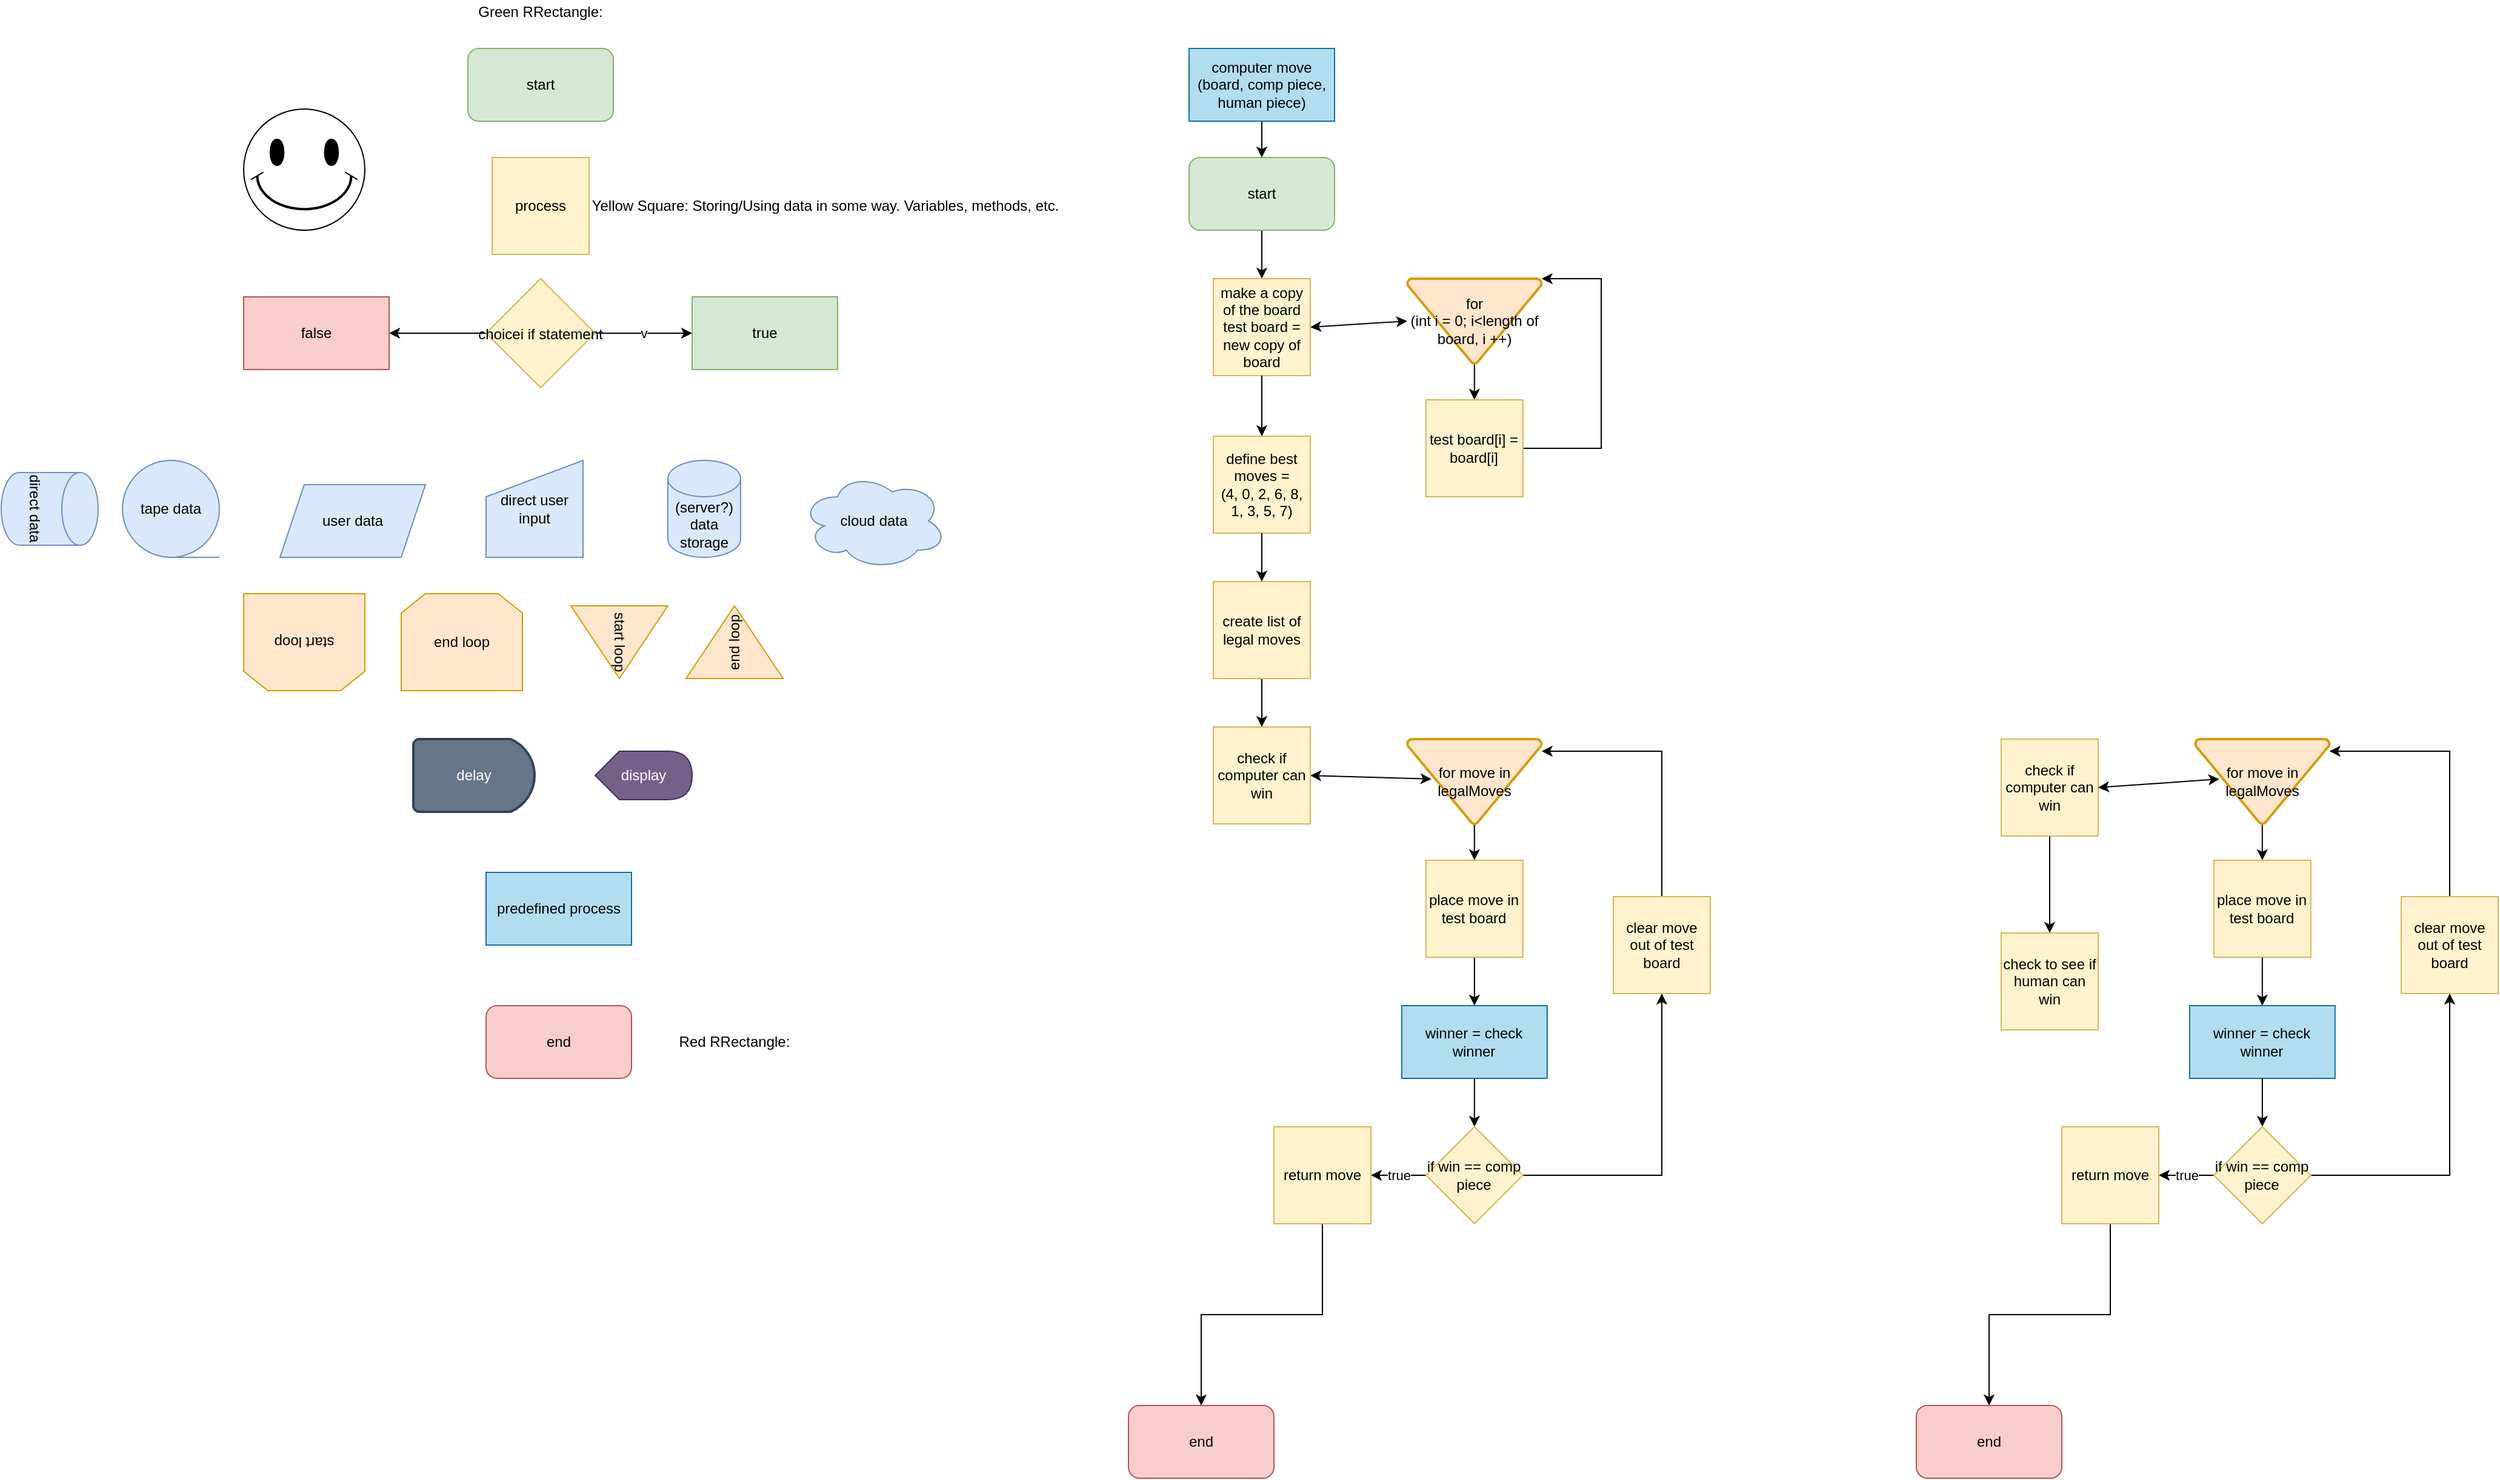 <mxfile version="14.4.2" type="device"><diagram id="IwnHKjlTreXKBmOCH3GP" name="Page-1"><mxGraphModel dx="2272" dy="828" grid="1" gridSize="10" guides="1" tooltips="1" connect="1" arrows="1" fold="1" page="1" pageScale="1" pageWidth="850" pageHeight="1100" math="0" shadow="0"><root><mxCell id="0"/><mxCell id="1" parent="0"/><mxCell id="O2Inje2kVSlUdP7AjP61-4" value="start" style="rounded=1;whiteSpace=wrap;html=1;fillColor=#d5e8d4;strokeColor=#82b366;" parent="1" vertex="1"><mxGeometry x="205" y="70" width="120" height="60" as="geometry"/></mxCell><mxCell id="O2Inje2kVSlUdP7AjP61-5" value="end" style="rounded=1;whiteSpace=wrap;html=1;fillColor=#f8cecc;strokeColor=#b85450;" parent="1" vertex="1"><mxGeometry x="220" y="860" width="120" height="60" as="geometry"/></mxCell><mxCell id="O2Inje2kVSlUdP7AjP61-6" value="process" style="whiteSpace=wrap;html=1;aspect=fixed;fillColor=#fff2cc;strokeColor=#d6b656;" parent="1" vertex="1"><mxGeometry x="225" y="160" width="80" height="80" as="geometry"/></mxCell><mxCell id="O2Inje2kVSlUdP7AjP61-7" value="Green RRectangle:" style="text;html=1;strokeColor=none;fillColor=none;align=center;verticalAlign=middle;whiteSpace=wrap;rounded=0;" parent="1" vertex="1"><mxGeometry x="190" y="30" width="150" height="20" as="geometry"/></mxCell><mxCell id="O2Inje2kVSlUdP7AjP61-8" value="Red RRectangle:" style="text;html=1;strokeColor=none;fillColor=none;align=center;verticalAlign=middle;whiteSpace=wrap;rounded=0;" parent="1" vertex="1"><mxGeometry x="350" y="880" width="150" height="20" as="geometry"/></mxCell><mxCell id="O2Inje2kVSlUdP7AjP61-9" value="Yellow Square: Storing/Using data in some way. Variables, methods, etc." style="text;html=1;strokeColor=none;fillColor=none;align=center;verticalAlign=middle;whiteSpace=wrap;rounded=0;" parent="1" vertex="1"><mxGeometry x="300" y="190" width="400" height="20" as="geometry"/></mxCell><mxCell id="O2Inje2kVSlUdP7AjP61-17" style="edgeStyle=orthogonalEdgeStyle;rounded=0;orthogonalLoop=1;jettySize=auto;html=1;exitX=0;exitY=0.5;exitDx=0;exitDy=0;entryX=1;entryY=0.5;entryDx=0;entryDy=0;" parent="1" source="O2Inje2kVSlUdP7AjP61-11" target="O2Inje2kVSlUdP7AjP61-13" edge="1"><mxGeometry relative="1" as="geometry"/></mxCell><mxCell id="O2Inje2kVSlUdP7AjP61-18" value="v" style="edgeStyle=orthogonalEdgeStyle;rounded=0;orthogonalLoop=1;jettySize=auto;html=1;exitX=1;exitY=0.5;exitDx=0;exitDy=0;entryX=0;entryY=0.5;entryDx=0;entryDy=0;" parent="1" source="O2Inje2kVSlUdP7AjP61-11" target="O2Inje2kVSlUdP7AjP61-12" edge="1"><mxGeometry relative="1" as="geometry"/></mxCell><mxCell id="O2Inje2kVSlUdP7AjP61-11" value="choicei if statement" style="rhombus;fillColor=#fff2cc;strokeColor=#d6b656;" parent="1" vertex="1"><mxGeometry x="220" y="260" width="90" height="90" as="geometry"/></mxCell><mxCell id="O2Inje2kVSlUdP7AjP61-12" value="true" style="rounded=0;whiteSpace=wrap;html=1;fillColor=#d5e8d4;strokeColor=#82b366;" parent="1" vertex="1"><mxGeometry x="390" y="275" width="120" height="60" as="geometry"/></mxCell><mxCell id="O2Inje2kVSlUdP7AjP61-13" value="false" style="rounded=0;whiteSpace=wrap;html=1;fillColor=#f8cecc;strokeColor=#b85450;" parent="1" vertex="1"><mxGeometry x="20" y="275" width="120" height="60" as="geometry"/></mxCell><mxCell id="O2Inje2kVSlUdP7AjP61-19" value="user data" style="shape=parallelogram;perimeter=parallelogramPerimeter;whiteSpace=wrap;html=1;fixedSize=1;fillColor=#dae8fc;strokeColor=#6c8ebf;" parent="1" vertex="1"><mxGeometry x="50" y="430" width="120" height="60" as="geometry"/></mxCell><mxCell id="O2Inje2kVSlUdP7AjP61-20" value="direct user input" style="shape=manualInput;whiteSpace=wrap;html=1;fillColor=#dae8fc;strokeColor=#6c8ebf;" parent="1" vertex="1"><mxGeometry x="220" y="410" width="80" height="80" as="geometry"/></mxCell><mxCell id="O2Inje2kVSlUdP7AjP61-21" value="(server?)&lt;br&gt;data storage" style="shape=cylinder3;whiteSpace=wrap;html=1;boundedLbl=1;backgroundOutline=1;size=15;fillColor=#dae8fc;strokeColor=#6c8ebf;" parent="1" vertex="1"><mxGeometry x="370" y="410" width="60" height="80" as="geometry"/></mxCell><mxCell id="O2Inje2kVSlUdP7AjP61-22" value="cloud data" style="ellipse;shape=cloud;whiteSpace=wrap;html=1;fillColor=#dae8fc;strokeColor=#6c8ebf;" parent="1" vertex="1"><mxGeometry x="480" y="420" width="120" height="80" as="geometry"/></mxCell><mxCell id="O2Inje2kVSlUdP7AjP61-23" value="tape data" style="shape=tapeData;whiteSpace=wrap;html=1;perimeter=ellipsePerimeter;fillColor=#dae8fc;strokeColor=#6c8ebf;" parent="1" vertex="1"><mxGeometry x="-80" y="410" width="80" height="80" as="geometry"/></mxCell><mxCell id="O2Inje2kVSlUdP7AjP61-24" value="direct data" style="shape=cylinder3;whiteSpace=wrap;html=1;boundedLbl=1;backgroundOutline=1;size=15;rotation=90;fillColor=#dae8fc;strokeColor=#6c8ebf;" parent="1" vertex="1"><mxGeometry x="-170" y="410" width="60" height="80" as="geometry"/></mxCell><mxCell id="O2Inje2kVSlUdP7AjP61-26" value="start loop" style="shape=loopLimit;whiteSpace=wrap;html=1;rotation=-180;fillColor=#ffe6cc;strokeColor=#d79b00;" parent="1" vertex="1"><mxGeometry x="20" y="520" width="100" height="80" as="geometry"/></mxCell><mxCell id="O2Inje2kVSlUdP7AjP61-27" value="end loop" style="shape=loopLimit;whiteSpace=wrap;html=1;fillColor=#ffe6cc;strokeColor=#d79b00;" parent="1" vertex="1"><mxGeometry x="150" y="520" width="100" height="80" as="geometry"/></mxCell><mxCell id="O2Inje2kVSlUdP7AjP61-28" value="" style="verticalLabelPosition=bottom;verticalAlign=top;html=1;shape=mxgraph.basic.smiley" parent="1" vertex="1"><mxGeometry x="20" y="120" width="100" height="100" as="geometry"/></mxCell><mxCell id="O2Inje2kVSlUdP7AjP61-29" value="start loop" style="triangle;whiteSpace=wrap;html=1;rotation=90;fillColor=#ffe6cc;strokeColor=#d79b00;" parent="1" vertex="1"><mxGeometry x="300" y="520" width="60" height="80" as="geometry"/></mxCell><mxCell id="O2Inje2kVSlUdP7AjP61-30" value="end loop" style="triangle;whiteSpace=wrap;html=1;rotation=-90;fillColor=#ffe6cc;strokeColor=#d79b00;" parent="1" vertex="1"><mxGeometry x="395" y="520" width="60" height="80" as="geometry"/></mxCell><mxCell id="O2Inje2kVSlUdP7AjP61-31" value="delay" style="strokeWidth=2;html=1;shape=mxgraph.flowchart.delay;whiteSpace=wrap;fillColor=#647687;strokeColor=#314354;fontColor=#ffffff;" parent="1" vertex="1"><mxGeometry x="160" y="640" width="100" height="60" as="geometry"/></mxCell><mxCell id="O2Inje2kVSlUdP7AjP61-32" value="display" style="shape=display;whiteSpace=wrap;html=1;fillColor=#76608a;strokeColor=#432D57;fontColor=#ffffff;" parent="1" vertex="1"><mxGeometry x="310" y="650" width="80" height="40" as="geometry"/></mxCell><mxCell id="O2Inje2kVSlUdP7AjP61-33" value="predefined process" style="rounded=0;whiteSpace=wrap;html=1;fillColor=#b1ddf0;strokeColor=#10739e;" parent="1" vertex="1"><mxGeometry x="220" y="750" width="120" height="60" as="geometry"/></mxCell><mxCell id="O2Inje2kVSlUdP7AjP61-39" value="" style="edgeStyle=orthogonalEdgeStyle;rounded=0;orthogonalLoop=1;jettySize=auto;html=1;" parent="1" source="O2Inje2kVSlUdP7AjP61-34" target="O2Inje2kVSlUdP7AjP61-35" edge="1"><mxGeometry relative="1" as="geometry"/></mxCell><mxCell id="O2Inje2kVSlUdP7AjP61-34" value="computer move&lt;br&gt;(board, comp piece, human piece)" style="rounded=0;whiteSpace=wrap;html=1;fillColor=#b1ddf0;strokeColor=#10739e;" parent="1" vertex="1"><mxGeometry x="800" y="70" width="120" height="60" as="geometry"/></mxCell><mxCell id="O2Inje2kVSlUdP7AjP61-42" value="" style="edgeStyle=orthogonalEdgeStyle;rounded=0;orthogonalLoop=1;jettySize=auto;html=1;" parent="1" source="O2Inje2kVSlUdP7AjP61-35" target="O2Inje2kVSlUdP7AjP61-40" edge="1"><mxGeometry relative="1" as="geometry"/></mxCell><mxCell id="O2Inje2kVSlUdP7AjP61-35" value="start" style="rounded=1;whiteSpace=wrap;html=1;fillColor=#d5e8d4;strokeColor=#82b366;" parent="1" vertex="1"><mxGeometry x="800" y="160" width="120" height="60" as="geometry"/></mxCell><mxCell id="O2Inje2kVSlUdP7AjP61-40" value="make a copy of the board&lt;br&gt;test board = new copy of board" style="whiteSpace=wrap;html=1;aspect=fixed;fillColor=#fff2cc;strokeColor=#d6b656;" parent="1" vertex="1"><mxGeometry x="820" y="260" width="80" height="80" as="geometry"/></mxCell><mxCell id="O2Inje2kVSlUdP7AjP61-48" value="" style="edgeStyle=orthogonalEdgeStyle;rounded=0;orthogonalLoop=1;jettySize=auto;html=1;" parent="1" source="O2Inje2kVSlUdP7AjP61-44" target="O2Inje2kVSlUdP7AjP61-46" edge="1"><mxGeometry relative="1" as="geometry"/></mxCell><mxCell id="O2Inje2kVSlUdP7AjP61-44" value="for &lt;br&gt;(int i = 0; i&amp;lt;length of board, i ++)" style="strokeWidth=2;html=1;shape=mxgraph.flowchart.merge_or_storage;whiteSpace=wrap;fillColor=#ffe6cc;strokeColor=#d79b00;" parent="1" vertex="1"><mxGeometry x="980" y="260" width="110.83" height="70" as="geometry"/></mxCell><mxCell id="O2Inje2kVSlUdP7AjP61-50" style="edgeStyle=orthogonalEdgeStyle;rounded=0;orthogonalLoop=1;jettySize=auto;html=1;exitX=1;exitY=0.5;exitDx=0;exitDy=0;entryX=1;entryY=0;entryDx=0;entryDy=0;entryPerimeter=0;" parent="1" source="O2Inje2kVSlUdP7AjP61-46" target="O2Inje2kVSlUdP7AjP61-44" edge="1"><mxGeometry relative="1" as="geometry"><mxPoint x="1150" y="260" as="targetPoint"/><Array as="points"><mxPoint x="1140" y="400"/><mxPoint x="1140" y="260"/></Array></mxGeometry></mxCell><mxCell id="O2Inje2kVSlUdP7AjP61-46" value="test board[i] = board[i]" style="whiteSpace=wrap;html=1;aspect=fixed;fillColor=#fff2cc;strokeColor=#d6b656;" parent="1" vertex="1"><mxGeometry x="995.41" y="360" width="80" height="80" as="geometry"/></mxCell><mxCell id="O2Inje2kVSlUdP7AjP61-57" value="" style="endArrow=classic;startArrow=classic;html=1;exitX=1;exitY=0.5;exitDx=0;exitDy=0;entryX=0;entryY=0.5;entryDx=0;entryDy=0;entryPerimeter=0;" parent="1" source="O2Inje2kVSlUdP7AjP61-40" target="O2Inje2kVSlUdP7AjP61-44" edge="1"><mxGeometry width="50" height="50" relative="1" as="geometry"><mxPoint x="950" y="190" as="sourcePoint"/><mxPoint x="1000" y="140" as="targetPoint"/></mxGeometry></mxCell><mxCell id="O2Inje2kVSlUdP7AjP61-61" value="" style="edgeStyle=orthogonalEdgeStyle;rounded=0;orthogonalLoop=1;jettySize=auto;html=1;" parent="1" source="O2Inje2kVSlUdP7AjP61-62" target="O2Inje2kVSlUdP7AjP61-60" edge="1"><mxGeometry relative="1" as="geometry"/></mxCell><mxCell id="O2Inje2kVSlUdP7AjP61-58" value="define best moves = &lt;br&gt;(4, 0, 2, 6, 8, 1, 3, 5, 7)" style="whiteSpace=wrap;html=1;aspect=fixed;fillColor=#fff2cc;strokeColor=#d6b656;" parent="1" vertex="1"><mxGeometry x="820" y="390" width="80" height="80" as="geometry"/></mxCell><mxCell id="O2Inje2kVSlUdP7AjP61-59" value="" style="endArrow=classic;html=1;exitX=0.5;exitY=1;exitDx=0;exitDy=0;entryX=0.5;entryY=0;entryDx=0;entryDy=0;" parent="1" source="O2Inje2kVSlUdP7AjP61-40" target="O2Inje2kVSlUdP7AjP61-58" edge="1"><mxGeometry width="50" height="50" relative="1" as="geometry"><mxPoint x="950" y="190" as="sourcePoint"/><mxPoint x="1000" y="140" as="targetPoint"/></mxGeometry></mxCell><mxCell id="O2Inje2kVSlUdP7AjP61-68" value="" style="edgeStyle=orthogonalEdgeStyle;rounded=0;orthogonalLoop=1;jettySize=auto;html=1;" parent="1" source="O2Inje2kVSlUdP7AjP61-64" target="O2Inje2kVSlUdP7AjP61-67" edge="1"><mxGeometry relative="1" as="geometry"/></mxCell><mxCell id="O2Inje2kVSlUdP7AjP61-64" value="for move in legalMoves" style="strokeWidth=2;html=1;shape=mxgraph.flowchart.merge_or_storage;whiteSpace=wrap;fillColor=#ffe6cc;strokeColor=#d79b00;" parent="1" vertex="1"><mxGeometry x="980" y="640" width="110.83" height="70" as="geometry"/></mxCell><mxCell id="O2Inje2kVSlUdP7AjP61-66" value="" style="endArrow=classic;startArrow=classic;html=1;exitX=1;exitY=0.5;exitDx=0;exitDy=0;entryX=0.18;entryY=0.471;entryDx=0;entryDy=0;entryPerimeter=0;" parent="1" source="O2Inje2kVSlUdP7AjP61-60" target="O2Inje2kVSlUdP7AjP61-64" edge="1"><mxGeometry width="50" height="50" relative="1" as="geometry"><mxPoint x="950" y="470" as="sourcePoint"/><mxPoint x="990" y="674" as="targetPoint"/></mxGeometry></mxCell><mxCell id="O2Inje2kVSlUdP7AjP61-70" value="" style="edgeStyle=orthogonalEdgeStyle;rounded=0;orthogonalLoop=1;jettySize=auto;html=1;" parent="1" source="O2Inje2kVSlUdP7AjP61-67" target="O2Inje2kVSlUdP7AjP61-69" edge="1"><mxGeometry relative="1" as="geometry"/></mxCell><mxCell id="O2Inje2kVSlUdP7AjP61-67" value="place move in test board" style="whiteSpace=wrap;html=1;aspect=fixed;fillColor=#fff2cc;strokeColor=#d6b656;" parent="1" vertex="1"><mxGeometry x="995.41" y="740" width="80" height="80" as="geometry"/></mxCell><mxCell id="O2Inje2kVSlUdP7AjP61-72" value="" style="edgeStyle=orthogonalEdgeStyle;rounded=0;orthogonalLoop=1;jettySize=auto;html=1;" parent="1" source="O2Inje2kVSlUdP7AjP61-69" target="O2Inje2kVSlUdP7AjP61-71" edge="1"><mxGeometry relative="1" as="geometry"/></mxCell><mxCell id="O2Inje2kVSlUdP7AjP61-69" value="winner = check winner" style="whiteSpace=wrap;html=1;strokeColor=#10739e;fillColor=#b1ddf0;" parent="1" vertex="1"><mxGeometry x="975.42" y="860" width="120" height="60" as="geometry"/></mxCell><mxCell id="O2Inje2kVSlUdP7AjP61-74" value="true" style="edgeStyle=orthogonalEdgeStyle;rounded=0;orthogonalLoop=1;jettySize=auto;html=1;" parent="1" source="O2Inje2kVSlUdP7AjP61-71" target="O2Inje2kVSlUdP7AjP61-73" edge="1"><mxGeometry relative="1" as="geometry"/></mxCell><mxCell id="O2Inje2kVSlUdP7AjP61-79" style="edgeStyle=orthogonalEdgeStyle;rounded=0;orthogonalLoop=1;jettySize=auto;html=1;entryX=0.5;entryY=1;entryDx=0;entryDy=0;" parent="1" source="O2Inje2kVSlUdP7AjP61-71" target="O2Inje2kVSlUdP7AjP61-78" edge="1"><mxGeometry relative="1" as="geometry"/></mxCell><mxCell id="O2Inje2kVSlUdP7AjP61-71" value="if win == comp piece" style="rhombus;whiteSpace=wrap;html=1;strokeColor=#d6b656;fillColor=#fff2cc;" parent="1" vertex="1"><mxGeometry x="995.42" y="960" width="80" height="80" as="geometry"/></mxCell><mxCell id="O2Inje2kVSlUdP7AjP61-76" style="edgeStyle=orthogonalEdgeStyle;rounded=0;orthogonalLoop=1;jettySize=auto;html=1;" parent="1" source="O2Inje2kVSlUdP7AjP61-73" target="O2Inje2kVSlUdP7AjP61-75" edge="1"><mxGeometry relative="1" as="geometry"/></mxCell><mxCell id="O2Inje2kVSlUdP7AjP61-73" value="return move" style="whiteSpace=wrap;html=1;aspect=fixed;fillColor=#fff2cc;strokeColor=#d6b656;" parent="1" vertex="1"><mxGeometry x="870" y="960" width="80" height="80" as="geometry"/></mxCell><mxCell id="O2Inje2kVSlUdP7AjP61-75" value="end" style="rounded=1;whiteSpace=wrap;html=1;fillColor=#f8cecc;strokeColor=#b85450;" parent="1" vertex="1"><mxGeometry x="750" y="1190" width="120" height="60" as="geometry"/></mxCell><mxCell id="O2Inje2kVSlUdP7AjP61-80" style="edgeStyle=orthogonalEdgeStyle;rounded=0;orthogonalLoop=1;jettySize=auto;html=1;" parent="1" source="O2Inje2kVSlUdP7AjP61-78" target="O2Inje2kVSlUdP7AjP61-64" edge="1"><mxGeometry relative="1" as="geometry"><Array as="points"><mxPoint x="1190" y="650"/></Array></mxGeometry></mxCell><mxCell id="O2Inje2kVSlUdP7AjP61-78" value="clear move out of test board" style="whiteSpace=wrap;html=1;aspect=fixed;fillColor=#fff2cc;strokeColor=#d6b656;" parent="1" vertex="1"><mxGeometry x="1150" y="770" width="80" height="80" as="geometry"/></mxCell><mxCell id="hnjdMl5mmHopwNeZYrjp-20" value="" style="edgeStyle=orthogonalEdgeStyle;rounded=0;orthogonalLoop=1;jettySize=auto;html=1;" parent="1" source="hnjdMl5mmHopwNeZYrjp-1" target="hnjdMl5mmHopwNeZYrjp-19" edge="1"><mxGeometry relative="1" as="geometry"/></mxCell><mxCell id="hnjdMl5mmHopwNeZYrjp-1" value="check if computer can win" style="whiteSpace=wrap;html=1;aspect=fixed;fillColor=#fff2cc;strokeColor=#d6b656;" parent="1" vertex="1"><mxGeometry x="1470" y="640" width="80" height="80" as="geometry"/></mxCell><mxCell id="hnjdMl5mmHopwNeZYrjp-2" value="" style="edgeStyle=orthogonalEdgeStyle;rounded=0;orthogonalLoop=1;jettySize=auto;html=1;" parent="1" source="hnjdMl5mmHopwNeZYrjp-3" target="hnjdMl5mmHopwNeZYrjp-6" edge="1"><mxGeometry relative="1" as="geometry"/></mxCell><mxCell id="hnjdMl5mmHopwNeZYrjp-3" value="for move in legalMoves" style="strokeWidth=2;html=1;shape=mxgraph.flowchart.merge_or_storage;whiteSpace=wrap;fillColor=#ffe6cc;strokeColor=#d79b00;" parent="1" vertex="1"><mxGeometry x="1630" y="640" width="110.83" height="70" as="geometry"/></mxCell><mxCell id="hnjdMl5mmHopwNeZYrjp-4" value="" style="endArrow=classic;startArrow=classic;html=1;exitX=1;exitY=0.5;exitDx=0;exitDy=0;entryX=0.18;entryY=0.471;entryDx=0;entryDy=0;entryPerimeter=0;" parent="1" source="hnjdMl5mmHopwNeZYrjp-1" target="hnjdMl5mmHopwNeZYrjp-3" edge="1"><mxGeometry width="50" height="50" relative="1" as="geometry"><mxPoint x="1600" y="470" as="sourcePoint"/><mxPoint x="1640" y="674" as="targetPoint"/></mxGeometry></mxCell><mxCell id="hnjdMl5mmHopwNeZYrjp-5" value="" style="edgeStyle=orthogonalEdgeStyle;rounded=0;orthogonalLoop=1;jettySize=auto;html=1;" parent="1" source="hnjdMl5mmHopwNeZYrjp-6" target="hnjdMl5mmHopwNeZYrjp-8" edge="1"><mxGeometry relative="1" as="geometry"/></mxCell><mxCell id="hnjdMl5mmHopwNeZYrjp-6" value="place move in test board" style="whiteSpace=wrap;html=1;aspect=fixed;fillColor=#fff2cc;strokeColor=#d6b656;" parent="1" vertex="1"><mxGeometry x="1645.41" y="740" width="80" height="80" as="geometry"/></mxCell><mxCell id="hnjdMl5mmHopwNeZYrjp-7" value="" style="edgeStyle=orthogonalEdgeStyle;rounded=0;orthogonalLoop=1;jettySize=auto;html=1;" parent="1" source="hnjdMl5mmHopwNeZYrjp-8" target="hnjdMl5mmHopwNeZYrjp-11" edge="1"><mxGeometry relative="1" as="geometry"/></mxCell><mxCell id="hnjdMl5mmHopwNeZYrjp-8" value="winner = check winner" style="whiteSpace=wrap;html=1;strokeColor=#10739e;fillColor=#b1ddf0;" parent="1" vertex="1"><mxGeometry x="1625.42" y="860" width="120" height="60" as="geometry"/></mxCell><mxCell id="hnjdMl5mmHopwNeZYrjp-9" value="true" style="edgeStyle=orthogonalEdgeStyle;rounded=0;orthogonalLoop=1;jettySize=auto;html=1;" parent="1" source="hnjdMl5mmHopwNeZYrjp-11" target="hnjdMl5mmHopwNeZYrjp-13" edge="1"><mxGeometry relative="1" as="geometry"/></mxCell><mxCell id="hnjdMl5mmHopwNeZYrjp-10" style="edgeStyle=orthogonalEdgeStyle;rounded=0;orthogonalLoop=1;jettySize=auto;html=1;entryX=0.5;entryY=1;entryDx=0;entryDy=0;" parent="1" source="hnjdMl5mmHopwNeZYrjp-11" target="hnjdMl5mmHopwNeZYrjp-16" edge="1"><mxGeometry relative="1" as="geometry"/></mxCell><mxCell id="hnjdMl5mmHopwNeZYrjp-11" value="if win == comp piece" style="rhombus;whiteSpace=wrap;html=1;strokeColor=#d6b656;fillColor=#fff2cc;" parent="1" vertex="1"><mxGeometry x="1645.42" y="960" width="80" height="80" as="geometry"/></mxCell><mxCell id="hnjdMl5mmHopwNeZYrjp-12" style="edgeStyle=orthogonalEdgeStyle;rounded=0;orthogonalLoop=1;jettySize=auto;html=1;" parent="1" source="hnjdMl5mmHopwNeZYrjp-13" target="hnjdMl5mmHopwNeZYrjp-14" edge="1"><mxGeometry relative="1" as="geometry"/></mxCell><mxCell id="hnjdMl5mmHopwNeZYrjp-13" value="return move" style="whiteSpace=wrap;html=1;aspect=fixed;fillColor=#fff2cc;strokeColor=#d6b656;" parent="1" vertex="1"><mxGeometry x="1520" y="960" width="80" height="80" as="geometry"/></mxCell><mxCell id="hnjdMl5mmHopwNeZYrjp-14" value="end" style="rounded=1;whiteSpace=wrap;html=1;fillColor=#f8cecc;strokeColor=#b85450;" parent="1" vertex="1"><mxGeometry x="1400" y="1190" width="120" height="60" as="geometry"/></mxCell><mxCell id="hnjdMl5mmHopwNeZYrjp-15" style="edgeStyle=orthogonalEdgeStyle;rounded=0;orthogonalLoop=1;jettySize=auto;html=1;" parent="1" source="hnjdMl5mmHopwNeZYrjp-16" target="hnjdMl5mmHopwNeZYrjp-3" edge="1"><mxGeometry relative="1" as="geometry"><Array as="points"><mxPoint x="1840" y="650"/></Array></mxGeometry></mxCell><mxCell id="hnjdMl5mmHopwNeZYrjp-16" value="clear move out of test board" style="whiteSpace=wrap;html=1;aspect=fixed;fillColor=#fff2cc;strokeColor=#d6b656;" parent="1" vertex="1"><mxGeometry x="1800" y="770" width="80" height="80" as="geometry"/></mxCell><mxCell id="O2Inje2kVSlUdP7AjP61-60" value="check if computer can win" style="whiteSpace=wrap;html=1;aspect=fixed;fillColor=#fff2cc;strokeColor=#d6b656;" parent="1" vertex="1"><mxGeometry x="820" y="630" width="80" height="80" as="geometry"/></mxCell><mxCell id="O2Inje2kVSlUdP7AjP61-62" value="create list of legal moves" style="whiteSpace=wrap;html=1;aspect=fixed;fillColor=#fff2cc;strokeColor=#d6b656;" parent="1" vertex="1"><mxGeometry x="820" y="510" width="80" height="80" as="geometry"/></mxCell><mxCell id="hnjdMl5mmHopwNeZYrjp-18" value="" style="edgeStyle=orthogonalEdgeStyle;rounded=0;orthogonalLoop=1;jettySize=auto;html=1;" parent="1" source="O2Inje2kVSlUdP7AjP61-58" target="O2Inje2kVSlUdP7AjP61-62" edge="1"><mxGeometry relative="1" as="geometry"><mxPoint x="860" y="470" as="sourcePoint"/><mxPoint x="860" y="630" as="targetPoint"/></mxGeometry></mxCell><mxCell id="hnjdMl5mmHopwNeZYrjp-19" value="check to see if human can win" style="whiteSpace=wrap;html=1;aspect=fixed;fillColor=#fff2cc;strokeColor=#d6b656;" parent="1" vertex="1"><mxGeometry x="1470" y="800" width="80" height="80" as="geometry"/></mxCell></root></mxGraphModel></diagram></mxfile>